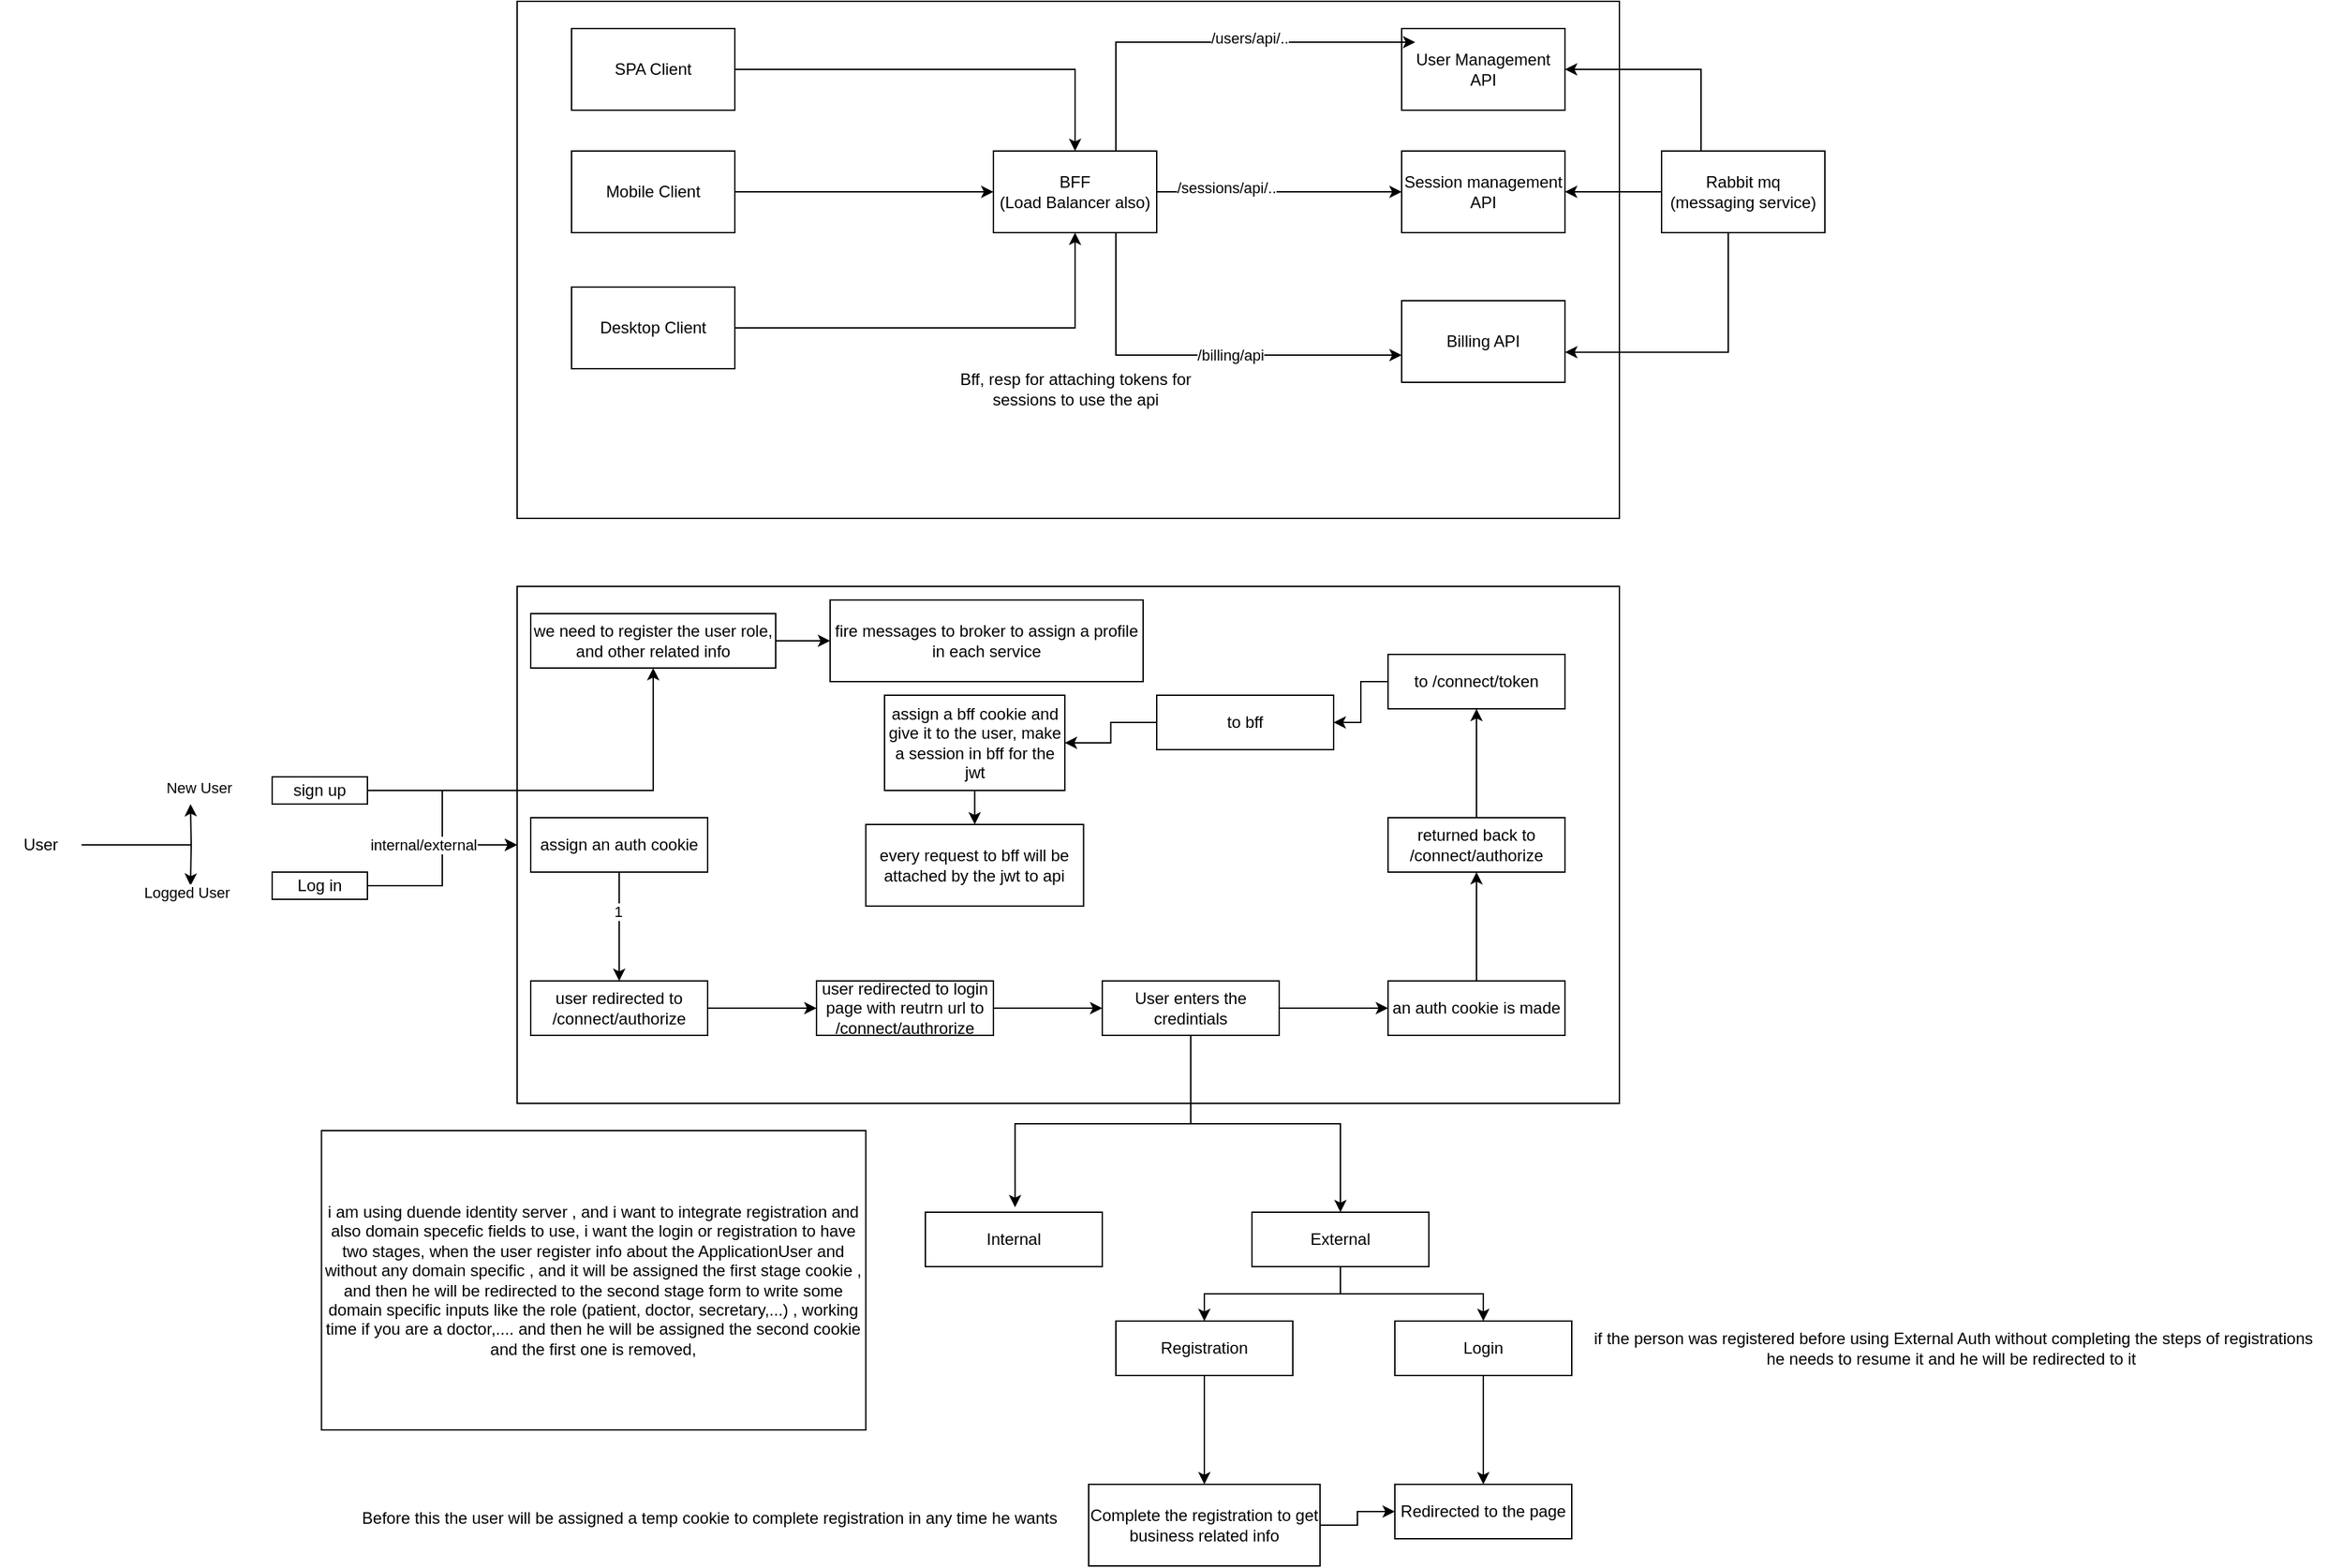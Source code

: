 <mxfile version="28.1.2">
  <diagram name="Page-1" id="xnZi6lC4hp2PnTK2ZD3j">
    <mxGraphModel dx="1859" dy="510" grid="1" gridSize="10" guides="1" tooltips="1" connect="1" arrows="1" fold="1" page="1" pageScale="1" pageWidth="850" pageHeight="1100" math="0" shadow="0">
      <root>
        <mxCell id="0" />
        <mxCell id="1" parent="0" />
        <mxCell id="xH5XawpameOzum3ILojz-1" value="" style="rounded=0;whiteSpace=wrap;html=1;" parent="1" vertex="1">
          <mxGeometry x="40" y="500" width="810" height="380" as="geometry" />
        </mxCell>
        <mxCell id="xH5XawpameOzum3ILojz-26" value="" style="rounded=0;whiteSpace=wrap;html=1;" parent="1" vertex="1">
          <mxGeometry x="40" y="930" width="810" height="380" as="geometry" />
        </mxCell>
        <mxCell id="xH5XawpameOzum3ILojz-8" style="edgeStyle=orthogonalEdgeStyle;rounded=0;orthogonalLoop=1;jettySize=auto;html=1;" parent="1" source="xH5XawpameOzum3ILojz-2" target="xH5XawpameOzum3ILojz-5" edge="1">
          <mxGeometry relative="1" as="geometry" />
        </mxCell>
        <mxCell id="xH5XawpameOzum3ILojz-2" value="SPA Client" style="rounded=0;whiteSpace=wrap;html=1;" parent="1" vertex="1">
          <mxGeometry x="80" y="520" width="120" height="60" as="geometry" />
        </mxCell>
        <mxCell id="xH5XawpameOzum3ILojz-10" style="edgeStyle=orthogonalEdgeStyle;rounded=0;orthogonalLoop=1;jettySize=auto;html=1;" parent="1" source="xH5XawpameOzum3ILojz-5" target="xH5XawpameOzum3ILojz-9" edge="1">
          <mxGeometry relative="1" as="geometry" />
        </mxCell>
        <mxCell id="xH5XawpameOzum3ILojz-11" value="/sessions/api/.." style="edgeLabel;html=1;align=center;verticalAlign=middle;resizable=0;points=[];" parent="xH5XawpameOzum3ILojz-10" vertex="1" connectable="0">
          <mxGeometry x="-0.431" y="3" relative="1" as="geometry">
            <mxPoint as="offset" />
          </mxGeometry>
        </mxCell>
        <mxCell id="xH5XawpameOzum3ILojz-19" style="edgeStyle=orthogonalEdgeStyle;rounded=0;orthogonalLoop=1;jettySize=auto;html=1;" parent="1" source="xH5XawpameOzum3ILojz-5" target="xH5XawpameOzum3ILojz-13" edge="1">
          <mxGeometry relative="1" as="geometry">
            <Array as="points">
              <mxPoint x="480" y="760" />
            </Array>
          </mxGeometry>
        </mxCell>
        <mxCell id="xH5XawpameOzum3ILojz-20" value="/billing/api" style="edgeLabel;html=1;align=center;verticalAlign=middle;resizable=0;points=[];" parent="xH5XawpameOzum3ILojz-19" vertex="1" connectable="0">
          <mxGeometry x="0.159" relative="1" as="geometry">
            <mxPoint as="offset" />
          </mxGeometry>
        </mxCell>
        <mxCell id="xH5XawpameOzum3ILojz-5" value="BFF&lt;br&gt;(Load Balancer also)" style="rounded=0;whiteSpace=wrap;html=1;" parent="1" vertex="1">
          <mxGeometry x="390" y="610" width="120" height="60" as="geometry" />
        </mxCell>
        <mxCell id="xH5XawpameOzum3ILojz-22" style="edgeStyle=orthogonalEdgeStyle;rounded=0;orthogonalLoop=1;jettySize=auto;html=1;" parent="1" source="xH5XawpameOzum3ILojz-21" target="xH5XawpameOzum3ILojz-9" edge="1">
          <mxGeometry relative="1" as="geometry" />
        </mxCell>
        <mxCell id="xH5XawpameOzum3ILojz-23" style="edgeStyle=orthogonalEdgeStyle;rounded=0;orthogonalLoop=1;jettySize=auto;html=1;" parent="1" source="xH5XawpameOzum3ILojz-21" target="xH5XawpameOzum3ILojz-14" edge="1">
          <mxGeometry relative="1" as="geometry">
            <Array as="points">
              <mxPoint x="910" y="550" />
            </Array>
          </mxGeometry>
        </mxCell>
        <mxCell id="xH5XawpameOzum3ILojz-21" value="Rabbit mq&lt;div&gt;(messaging service)&lt;/div&gt;" style="rounded=0;whiteSpace=wrap;html=1;" parent="1" vertex="1">
          <mxGeometry x="881" y="610" width="120" height="60" as="geometry" />
        </mxCell>
        <mxCell id="xH5XawpameOzum3ILojz-9" value="Session management API" style="rounded=0;whiteSpace=wrap;html=1;" parent="1" vertex="1">
          <mxGeometry x="690" y="610" width="120" height="60" as="geometry" />
        </mxCell>
        <mxCell id="xH5XawpameOzum3ILojz-13" value="Billing API" style="rounded=0;whiteSpace=wrap;html=1;" parent="1" vertex="1">
          <mxGeometry x="690" y="720" width="120" height="60" as="geometry" />
        </mxCell>
        <mxCell id="xH5XawpameOzum3ILojz-14" value="User Management API" style="rounded=0;whiteSpace=wrap;html=1;" parent="1" vertex="1">
          <mxGeometry x="690" y="520" width="120" height="60" as="geometry" />
        </mxCell>
        <mxCell id="xH5XawpameOzum3ILojz-6" style="edgeStyle=orthogonalEdgeStyle;rounded=0;orthogonalLoop=1;jettySize=auto;html=1;" parent="1" source="xH5XawpameOzum3ILojz-3" target="xH5XawpameOzum3ILojz-5" edge="1">
          <mxGeometry relative="1" as="geometry" />
        </mxCell>
        <mxCell id="xH5XawpameOzum3ILojz-3" value="Mobile Client" style="rounded=0;whiteSpace=wrap;html=1;" parent="1" vertex="1">
          <mxGeometry x="80" y="610" width="120" height="60" as="geometry" />
        </mxCell>
        <mxCell id="xH5XawpameOzum3ILojz-7" style="edgeStyle=orthogonalEdgeStyle;rounded=0;orthogonalLoop=1;jettySize=auto;html=1;" parent="1" source="xH5XawpameOzum3ILojz-4" target="xH5XawpameOzum3ILojz-5" edge="1">
          <mxGeometry relative="1" as="geometry" />
        </mxCell>
        <mxCell id="xH5XawpameOzum3ILojz-4" value="Desktop Client" style="rounded=0;whiteSpace=wrap;html=1;" parent="1" vertex="1">
          <mxGeometry x="80" y="710" width="120" height="60" as="geometry" />
        </mxCell>
        <mxCell id="xH5XawpameOzum3ILojz-17" style="edgeStyle=orthogonalEdgeStyle;rounded=0;orthogonalLoop=1;jettySize=auto;html=1;entryX=0.083;entryY=0.167;entryDx=0;entryDy=0;entryPerimeter=0;" parent="1" source="xH5XawpameOzum3ILojz-5" target="xH5XawpameOzum3ILojz-14" edge="1">
          <mxGeometry relative="1" as="geometry">
            <Array as="points">
              <mxPoint x="480" y="530" />
            </Array>
          </mxGeometry>
        </mxCell>
        <mxCell id="xH5XawpameOzum3ILojz-18" value="/users/api/.." style="edgeLabel;html=1;align=center;verticalAlign=middle;resizable=0;points=[];" parent="xH5XawpameOzum3ILojz-17" vertex="1" connectable="0">
          <mxGeometry x="0.182" y="3" relative="1" as="geometry">
            <mxPoint as="offset" />
          </mxGeometry>
        </mxCell>
        <mxCell id="xH5XawpameOzum3ILojz-24" style="edgeStyle=orthogonalEdgeStyle;rounded=0;orthogonalLoop=1;jettySize=auto;html=1;entryX=1.001;entryY=0.631;entryDx=0;entryDy=0;entryPerimeter=0;" parent="1" source="xH5XawpameOzum3ILojz-21" target="xH5XawpameOzum3ILojz-13" edge="1">
          <mxGeometry relative="1" as="geometry">
            <Array as="points">
              <mxPoint x="930" y="758" />
            </Array>
          </mxGeometry>
        </mxCell>
        <mxCell id="xH5XawpameOzum3ILojz-25" value="Bff, resp for attaching tokens for sessions to use the api" style="text;html=1;align=center;verticalAlign=middle;whiteSpace=wrap;rounded=0;" parent="1" vertex="1">
          <mxGeometry x="347.5" y="760" width="205" height="50" as="geometry" />
        </mxCell>
        <mxCell id="xH5XawpameOzum3ILojz-28" style="edgeStyle=orthogonalEdgeStyle;rounded=0;orthogonalLoop=1;jettySize=auto;html=1;" parent="1" source="xH5XawpameOzum3ILojz-27" edge="1">
          <mxGeometry relative="1" as="geometry">
            <mxPoint x="-200" y="1090" as="targetPoint" />
          </mxGeometry>
        </mxCell>
        <mxCell id="xH5XawpameOzum3ILojz-30" style="edgeStyle=orthogonalEdgeStyle;rounded=0;orthogonalLoop=1;jettySize=auto;html=1;" parent="1" source="xH5XawpameOzum3ILojz-27" edge="1">
          <mxGeometry relative="1" as="geometry">
            <mxPoint x="-200" y="1150" as="targetPoint" />
          </mxGeometry>
        </mxCell>
        <mxCell id="xH5XawpameOzum3ILojz-31" value="Logged User" style="edgeLabel;html=1;align=center;verticalAlign=middle;resizable=0;points=[];" parent="xH5XawpameOzum3ILojz-30" vertex="1" connectable="0">
          <mxGeometry x="1" y="-6" relative="1" as="geometry">
            <mxPoint x="3" y="5" as="offset" />
          </mxGeometry>
        </mxCell>
        <mxCell id="xH5XawpameOzum3ILojz-27" value="User" style="text;html=1;align=center;verticalAlign=middle;whiteSpace=wrap;rounded=0;" parent="1" vertex="1">
          <mxGeometry x="-340" y="1105" width="60" height="30" as="geometry" />
        </mxCell>
        <mxCell id="xH5XawpameOzum3ILojz-34" value="New User" style="edgeLabel;html=1;align=center;verticalAlign=middle;resizable=0;points=[];" parent="1" vertex="1" connectable="0">
          <mxGeometry x="-199.999" y="1104.997" as="geometry">
            <mxPoint x="6" y="-27" as="offset" />
          </mxGeometry>
        </mxCell>
        <mxCell id="xH5XawpameOzum3ILojz-39" value="" style="edgeStyle=orthogonalEdgeStyle;rounded=0;orthogonalLoop=1;jettySize=auto;html=1;" parent="1" source="xH5XawpameOzum3ILojz-35" target="xH5XawpameOzum3ILojz-26" edge="1">
          <mxGeometry relative="1" as="geometry" />
        </mxCell>
        <mxCell id="xH5XawpameOzum3ILojz-35" value="Log in" style="rounded=0;whiteSpace=wrap;html=1;" parent="1" vertex="1">
          <mxGeometry x="-140" y="1140" width="70" height="20" as="geometry" />
        </mxCell>
        <mxCell id="xH5XawpameOzum3ILojz-38" value="" style="edgeStyle=orthogonalEdgeStyle;rounded=0;orthogonalLoop=1;jettySize=auto;html=1;" parent="1" source="xH5XawpameOzum3ILojz-36" target="xH5XawpameOzum3ILojz-26" edge="1">
          <mxGeometry relative="1" as="geometry" />
        </mxCell>
        <mxCell id="xH5XawpameOzum3ILojz-40" value="internal/external" style="edgeLabel;html=1;align=center;verticalAlign=middle;resizable=0;points=[];" parent="xH5XawpameOzum3ILojz-38" vertex="1" connectable="0">
          <mxGeometry x="-0.606" y="-2" relative="1" as="geometry">
            <mxPoint x="11" y="38" as="offset" />
          </mxGeometry>
        </mxCell>
        <mxCell id="xH5XawpameOzum3ILojz-44" style="edgeStyle=orthogonalEdgeStyle;rounded=0;orthogonalLoop=1;jettySize=auto;html=1;" parent="1" source="xH5XawpameOzum3ILojz-36" target="xH5XawpameOzum3ILojz-42" edge="1">
          <mxGeometry relative="1" as="geometry" />
        </mxCell>
        <mxCell id="xH5XawpameOzum3ILojz-36" value="sign up" style="rounded=0;whiteSpace=wrap;html=1;" parent="1" vertex="1">
          <mxGeometry x="-140" y="1070" width="70" height="20" as="geometry" />
        </mxCell>
        <mxCell id="xH5XawpameOzum3ILojz-46" value="" style="edgeStyle=orthogonalEdgeStyle;rounded=0;orthogonalLoop=1;jettySize=auto;html=1;" parent="1" source="xH5XawpameOzum3ILojz-42" target="xH5XawpameOzum3ILojz-45" edge="1">
          <mxGeometry relative="1" as="geometry" />
        </mxCell>
        <mxCell id="xH5XawpameOzum3ILojz-42" value="we need to register the user role, and other related info" style="rounded=0;whiteSpace=wrap;html=1;" parent="1" vertex="1">
          <mxGeometry x="50" y="950" width="180" height="40" as="geometry" />
        </mxCell>
        <mxCell id="xH5XawpameOzum3ILojz-48" value="" style="edgeStyle=orthogonalEdgeStyle;rounded=0;orthogonalLoop=1;jettySize=auto;html=1;" parent="1" source="xH5XawpameOzum3ILojz-43" target="xH5XawpameOzum3ILojz-47" edge="1">
          <mxGeometry relative="1" as="geometry" />
        </mxCell>
        <mxCell id="xH5XawpameOzum3ILojz-49" value="1" style="edgeLabel;html=1;align=center;verticalAlign=middle;resizable=0;points=[];" parent="xH5XawpameOzum3ILojz-48" vertex="1" connectable="0">
          <mxGeometry x="-0.286" y="-1" relative="1" as="geometry">
            <mxPoint as="offset" />
          </mxGeometry>
        </mxCell>
        <mxCell id="xH5XawpameOzum3ILojz-43" value="assign an auth cookie" style="rounded=0;whiteSpace=wrap;html=1;" parent="1" vertex="1">
          <mxGeometry x="50" y="1100" width="130" height="40" as="geometry" />
        </mxCell>
        <mxCell id="xH5XawpameOzum3ILojz-45" value="fire messages to broker to assign a profile in each service" style="rounded=0;whiteSpace=wrap;html=1;" parent="1" vertex="1">
          <mxGeometry x="270" y="940" width="230" height="60" as="geometry" />
        </mxCell>
        <mxCell id="xH5XawpameOzum3ILojz-51" value="" style="edgeStyle=orthogonalEdgeStyle;rounded=0;orthogonalLoop=1;jettySize=auto;html=1;" parent="1" source="xH5XawpameOzum3ILojz-47" target="xH5XawpameOzum3ILojz-50" edge="1">
          <mxGeometry relative="1" as="geometry" />
        </mxCell>
        <mxCell id="xH5XawpameOzum3ILojz-47" value="user redirected to /connect/authorize" style="rounded=0;whiteSpace=wrap;html=1;" parent="1" vertex="1">
          <mxGeometry x="50" y="1220" width="130" height="40" as="geometry" />
        </mxCell>
        <mxCell id="xH5XawpameOzum3ILojz-53" value="" style="edgeStyle=orthogonalEdgeStyle;rounded=0;orthogonalLoop=1;jettySize=auto;html=1;" parent="1" source="xH5XawpameOzum3ILojz-50" target="xH5XawpameOzum3ILojz-52" edge="1">
          <mxGeometry relative="1" as="geometry" />
        </mxCell>
        <mxCell id="xH5XawpameOzum3ILojz-50" value="user redirected to login page with reutrn url to /connect/authrorize" style="rounded=0;whiteSpace=wrap;html=1;" parent="1" vertex="1">
          <mxGeometry x="260" y="1220" width="130" height="40" as="geometry" />
        </mxCell>
        <mxCell id="xH5XawpameOzum3ILojz-55" value="" style="edgeStyle=orthogonalEdgeStyle;rounded=0;orthogonalLoop=1;jettySize=auto;html=1;" parent="1" source="xH5XawpameOzum3ILojz-52" target="xH5XawpameOzum3ILojz-54" edge="1">
          <mxGeometry relative="1" as="geometry" />
        </mxCell>
        <mxCell id="A-loqj5NcG1vEuBnmWrK-1" style="edgeStyle=orthogonalEdgeStyle;rounded=0;orthogonalLoop=1;jettySize=auto;html=1;entryX=0.507;entryY=-0.091;entryDx=0;entryDy=0;entryPerimeter=0;" edge="1" parent="1" source="xH5XawpameOzum3ILojz-52" target="A-loqj5NcG1vEuBnmWrK-2">
          <mxGeometry relative="1" as="geometry">
            <mxPoint x="535" y="1360" as="targetPoint" />
          </mxGeometry>
        </mxCell>
        <mxCell id="A-loqj5NcG1vEuBnmWrK-4" style="edgeStyle=orthogonalEdgeStyle;rounded=0;orthogonalLoop=1;jettySize=auto;html=1;" edge="1" parent="1" source="xH5XawpameOzum3ILojz-52" target="A-loqj5NcG1vEuBnmWrK-3">
          <mxGeometry relative="1" as="geometry" />
        </mxCell>
        <mxCell id="xH5XawpameOzum3ILojz-52" value="User enters the credintials" style="rounded=0;whiteSpace=wrap;html=1;" parent="1" vertex="1">
          <mxGeometry x="470" y="1220" width="130" height="40" as="geometry" />
        </mxCell>
        <mxCell id="A-loqj5NcG1vEuBnmWrK-2" value="Internal" style="rounded=0;whiteSpace=wrap;html=1;" vertex="1" parent="1">
          <mxGeometry x="340" y="1390" width="130" height="40" as="geometry" />
        </mxCell>
        <mxCell id="A-loqj5NcG1vEuBnmWrK-6" value="" style="edgeStyle=orthogonalEdgeStyle;rounded=0;orthogonalLoop=1;jettySize=auto;html=1;" edge="1" parent="1" source="A-loqj5NcG1vEuBnmWrK-3" target="A-loqj5NcG1vEuBnmWrK-5">
          <mxGeometry relative="1" as="geometry" />
        </mxCell>
        <mxCell id="A-loqj5NcG1vEuBnmWrK-12" style="edgeStyle=orthogonalEdgeStyle;rounded=0;orthogonalLoop=1;jettySize=auto;html=1;" edge="1" parent="1" source="A-loqj5NcG1vEuBnmWrK-3" target="A-loqj5NcG1vEuBnmWrK-7">
          <mxGeometry relative="1" as="geometry" />
        </mxCell>
        <mxCell id="A-loqj5NcG1vEuBnmWrK-3" value="External" style="rounded=0;whiteSpace=wrap;html=1;" vertex="1" parent="1">
          <mxGeometry x="580" y="1390" width="130" height="40" as="geometry" />
        </mxCell>
        <mxCell id="xH5XawpameOzum3ILojz-57" value="" style="edgeStyle=orthogonalEdgeStyle;rounded=0;orthogonalLoop=1;jettySize=auto;html=1;" parent="1" source="xH5XawpameOzum3ILojz-54" target="xH5XawpameOzum3ILojz-56" edge="1">
          <mxGeometry relative="1" as="geometry" />
        </mxCell>
        <mxCell id="xH5XawpameOzum3ILojz-54" value="an auth cookie is made" style="rounded=0;whiteSpace=wrap;html=1;" parent="1" vertex="1">
          <mxGeometry x="680" y="1220" width="130" height="40" as="geometry" />
        </mxCell>
        <mxCell id="xH5XawpameOzum3ILojz-59" value="" style="edgeStyle=orthogonalEdgeStyle;rounded=0;orthogonalLoop=1;jettySize=auto;html=1;" parent="1" source="xH5XawpameOzum3ILojz-56" target="xH5XawpameOzum3ILojz-58" edge="1">
          <mxGeometry relative="1" as="geometry" />
        </mxCell>
        <mxCell id="xH5XawpameOzum3ILojz-56" value="returned back to /connect/authorize" style="rounded=0;whiteSpace=wrap;html=1;" parent="1" vertex="1">
          <mxGeometry x="680" y="1100" width="130" height="40" as="geometry" />
        </mxCell>
        <mxCell id="xH5XawpameOzum3ILojz-61" value="" style="edgeStyle=orthogonalEdgeStyle;rounded=0;orthogonalLoop=1;jettySize=auto;html=1;" parent="1" source="xH5XawpameOzum3ILojz-58" target="xH5XawpameOzum3ILojz-60" edge="1">
          <mxGeometry relative="1" as="geometry" />
        </mxCell>
        <mxCell id="xH5XawpameOzum3ILojz-58" value="to /connect/token" style="rounded=0;whiteSpace=wrap;html=1;" parent="1" vertex="1">
          <mxGeometry x="680" y="980" width="130" height="40" as="geometry" />
        </mxCell>
        <mxCell id="xH5XawpameOzum3ILojz-65" value="" style="edgeStyle=orthogonalEdgeStyle;rounded=0;orthogonalLoop=1;jettySize=auto;html=1;" parent="1" source="xH5XawpameOzum3ILojz-60" target="xH5XawpameOzum3ILojz-64" edge="1">
          <mxGeometry relative="1" as="geometry" />
        </mxCell>
        <mxCell id="xH5XawpameOzum3ILojz-60" value="to bff" style="rounded=0;whiteSpace=wrap;html=1;" parent="1" vertex="1">
          <mxGeometry x="510" y="1010" width="130" height="40" as="geometry" />
        </mxCell>
        <mxCell id="xH5XawpameOzum3ILojz-67" value="" style="edgeStyle=orthogonalEdgeStyle;rounded=0;orthogonalLoop=1;jettySize=auto;html=1;" parent="1" source="xH5XawpameOzum3ILojz-64" target="xH5XawpameOzum3ILojz-66" edge="1">
          <mxGeometry relative="1" as="geometry" />
        </mxCell>
        <mxCell id="xH5XawpameOzum3ILojz-64" value="assign a bff cookie and give it to the user, make a session in bff for the jwt" style="rounded=0;whiteSpace=wrap;html=1;" parent="1" vertex="1">
          <mxGeometry x="310" y="1010" width="132.5" height="70" as="geometry" />
        </mxCell>
        <mxCell id="xH5XawpameOzum3ILojz-66" value="every request to bff will be attached by the jwt to api" style="rounded=0;whiteSpace=wrap;html=1;" parent="1" vertex="1">
          <mxGeometry x="296.25" y="1105" width="160" height="60" as="geometry" />
        </mxCell>
        <mxCell id="A-loqj5NcG1vEuBnmWrK-11" value="" style="edgeStyle=orthogonalEdgeStyle;rounded=0;orthogonalLoop=1;jettySize=auto;html=1;" edge="1" parent="1" source="A-loqj5NcG1vEuBnmWrK-5" target="A-loqj5NcG1vEuBnmWrK-10">
          <mxGeometry relative="1" as="geometry" />
        </mxCell>
        <mxCell id="A-loqj5NcG1vEuBnmWrK-5" value="Registration" style="rounded=0;whiteSpace=wrap;html=1;" vertex="1" parent="1">
          <mxGeometry x="480" y="1470" width="130" height="40" as="geometry" />
        </mxCell>
        <mxCell id="A-loqj5NcG1vEuBnmWrK-9" value="" style="edgeStyle=orthogonalEdgeStyle;rounded=0;orthogonalLoop=1;jettySize=auto;html=1;" edge="1" parent="1" source="A-loqj5NcG1vEuBnmWrK-7" target="A-loqj5NcG1vEuBnmWrK-8">
          <mxGeometry relative="1" as="geometry" />
        </mxCell>
        <mxCell id="A-loqj5NcG1vEuBnmWrK-7" value="Login" style="rounded=0;whiteSpace=wrap;html=1;" vertex="1" parent="1">
          <mxGeometry x="685" y="1470" width="130" height="40" as="geometry" />
        </mxCell>
        <mxCell id="A-loqj5NcG1vEuBnmWrK-8" value="Redirected to the page" style="rounded=0;whiteSpace=wrap;html=1;" vertex="1" parent="1">
          <mxGeometry x="685" y="1590" width="130" height="40" as="geometry" />
        </mxCell>
        <mxCell id="A-loqj5NcG1vEuBnmWrK-13" style="edgeStyle=orthogonalEdgeStyle;rounded=0;orthogonalLoop=1;jettySize=auto;html=1;" edge="1" parent="1" source="A-loqj5NcG1vEuBnmWrK-10" target="A-loqj5NcG1vEuBnmWrK-8">
          <mxGeometry relative="1" as="geometry" />
        </mxCell>
        <mxCell id="A-loqj5NcG1vEuBnmWrK-10" value="Complete the registration to get business related info" style="rounded=0;whiteSpace=wrap;html=1;" vertex="1" parent="1">
          <mxGeometry x="460" y="1590" width="170" height="60" as="geometry" />
        </mxCell>
        <mxCell id="A-loqj5NcG1vEuBnmWrK-15" value="Before this the user will be assigned a temp cookie to complete registration in any time he wants" style="text;html=1;align=center;verticalAlign=middle;resizable=0;points=[];autosize=1;strokeColor=none;fillColor=none;" vertex="1" parent="1">
          <mxGeometry x="-93.75" y="1600" width="550" height="30" as="geometry" />
        </mxCell>
        <mxCell id="A-loqj5NcG1vEuBnmWrK-16" value="if the person was registered before using External Auth without completing the steps of registrations&lt;div&gt;he needs to resume it and he will be redirected to it&amp;nbsp;&lt;/div&gt;" style="text;html=1;align=center;verticalAlign=middle;resizable=0;points=[];autosize=1;strokeColor=none;fillColor=none;" vertex="1" parent="1">
          <mxGeometry x="810" y="1470" width="570" height="40" as="geometry" />
        </mxCell>
        <mxCell id="A-loqj5NcG1vEuBnmWrK-17" value="i am using duende identity server , and i want to integrate registration and also domain specefic fields to use, i want the login or registration to have two stages, when the user register info about the ApplicationUser and without any domain specific , and it will be assigned the first stage cookie , and then he will be redirected to the second stage form to write some domain specific inputs like the role (patient, doctor, secretary,...)  , working time if you are a doctor,.... and then he will be assigned the second cookie and the first one is removed," style="rounded=0;whiteSpace=wrap;html=1;" vertex="1" parent="1">
          <mxGeometry x="-103.75" y="1330" width="400" height="220" as="geometry" />
        </mxCell>
      </root>
    </mxGraphModel>
  </diagram>
</mxfile>
